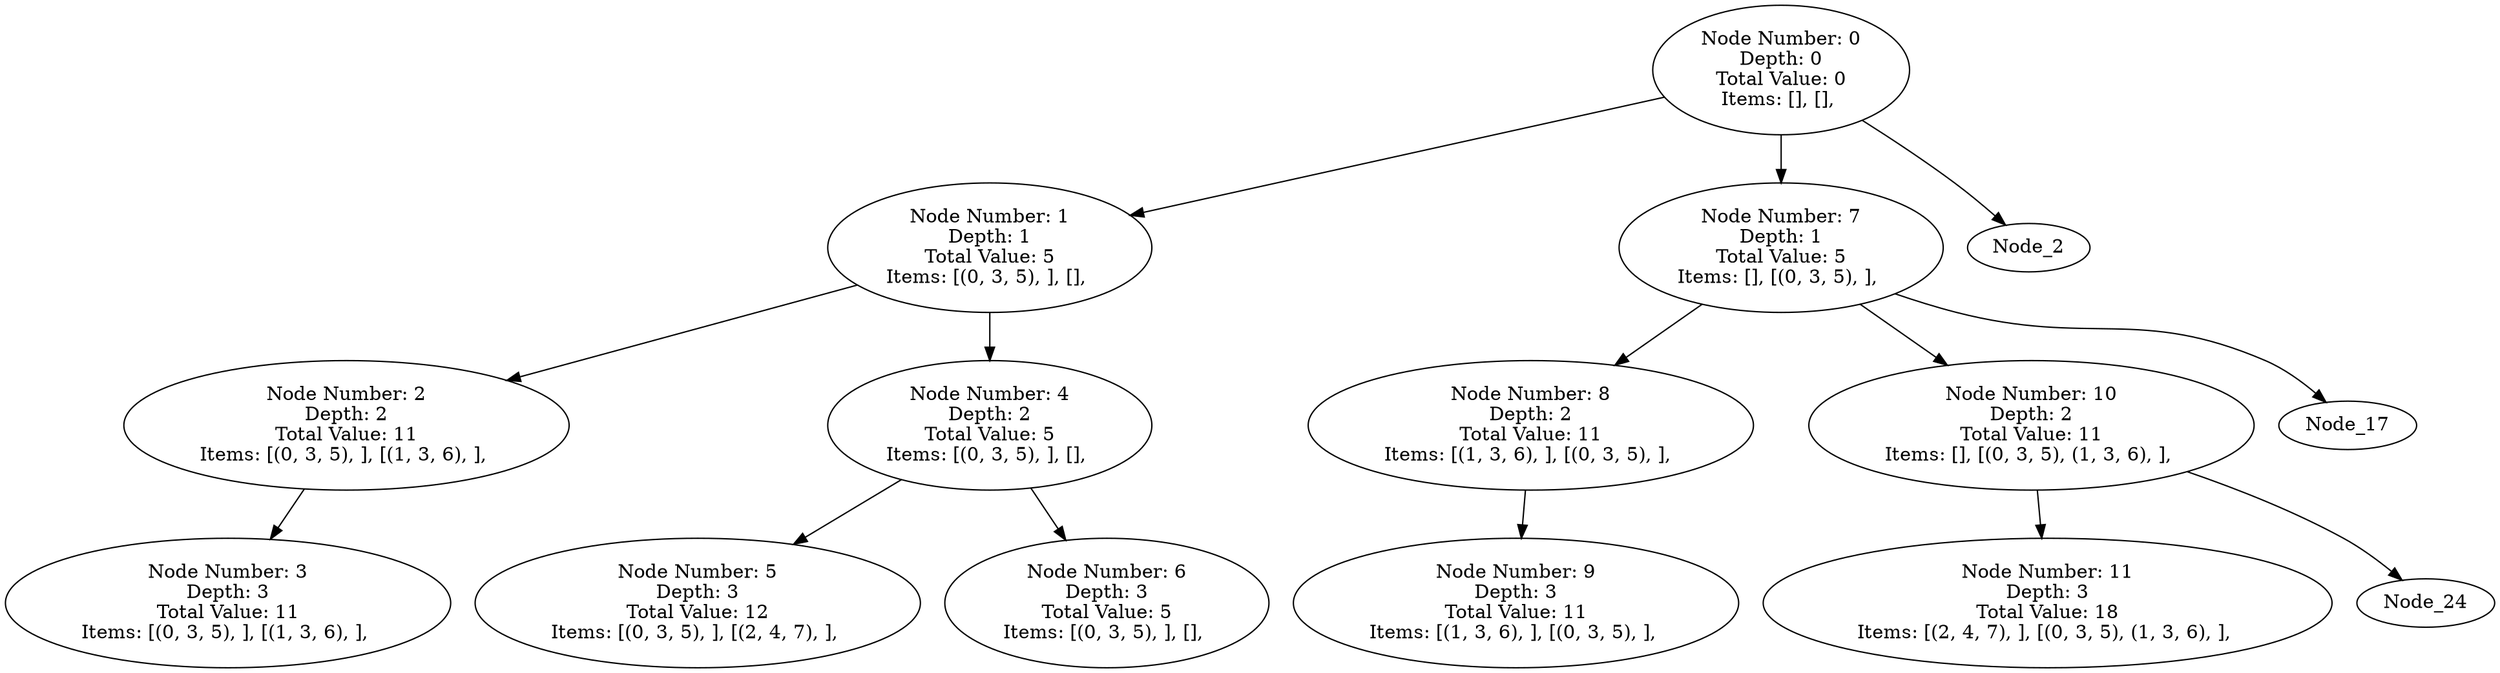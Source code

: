digraph G {
  Node_0 [label="Node Number: 0\nDepth: 0\nTotal Value: 0\nItems: [], [], "];
  Node_4 [label="Node Number: 1\nDepth: 1\nTotal Value: 5\nItems: [(0, 3, 5), ], [], "];
  Node_7 [label="Node Number: 2\nDepth: 2\nTotal Value: 11\nItems: [(0, 3, 5), ], [(1, 3, 6), ], "];
  Node_9 [label="Node Number: 3\nDepth: 3\nTotal Value: 11\nItems: [(0, 3, 5), ], [(1, 3, 6), ], "];
  Node_6 [label="Node Number: 4\nDepth: 2\nTotal Value: 5\nItems: [(0, 3, 5), ], [], "];
  Node_13 [label="Node Number: 5\nDepth: 3\nTotal Value: 12\nItems: [(0, 3, 5), ], [(2, 4, 7), ], "];
  Node_12 [label="Node Number: 6\nDepth: 3\nTotal Value: 5\nItems: [(0, 3, 5), ], [], "];
  Node_3 [label="Node Number: 7\nDepth: 1\nTotal Value: 5\nItems: [], [(0, 3, 5), ], "];
  Node_19 [label="Node Number: 8\nDepth: 2\nTotal Value: 11\nItems: [(1, 3, 6), ], [(0, 3, 5), ], "];
  Node_21 [label="Node Number: 9\nDepth: 3\nTotal Value: 11\nItems: [(1, 3, 6), ], [(0, 3, 5), ], "];
  Node_18 [label="Node Number: 10\nDepth: 2\nTotal Value: 11\nItems: [], [(0, 3, 5), (1, 3, 6), ], "];
  Node_25 [label="Node Number: 11\nDepth: 3\nTotal Value: 18\nItems: [(2, 4, 7), ], [(0, 3, 5), (1, 3, 6), ], "];
  Node_0 -> Node_2;
  Node_0 -> Node_3;
  Node_0 -> Node_4;
  Node_4 -> Node_6;
  Node_4 -> Node_7;
  Node_7 -> Node_9;
  Node_6 -> Node_12;
  Node_6 -> Node_13;
  Node_3 -> Node_17;
  Node_3 -> Node_18;
  Node_3 -> Node_19;
  Node_19 -> Node_21;
  Node_18 -> Node_24;
  Node_18 -> Node_25;
}
